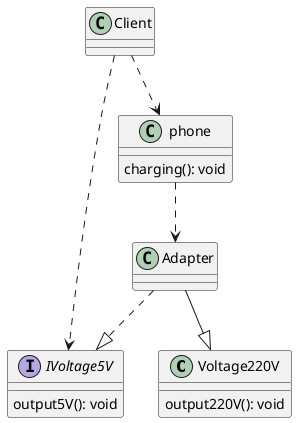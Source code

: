 @startuml

class Voltage220V
Voltage220V : output220V(): void

class Adapter

interface IVoltage5V
IVoltage5V : output5V(): void

class phone
phone : charging(): void

class Client

Adapter --|> Voltage220V
Adapter ..|> IVoltage5V

phone ..> Adapter

Client ..> phone
Client ..> IVoltage5V

@enduml